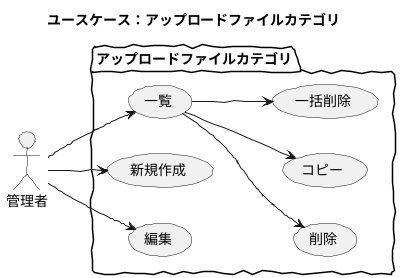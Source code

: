 @startuml

skinparam handwritten true
skinparam backgroundColor white

title ユースケース：アップロードファイルカテゴリ

actor 管理者

package アップロードファイルカテゴリ {
	left to right direction
	管理者 -down-> (一覧)
	(一覧) -down-> (削除)
	(一覧) -down-> (コピー)
	(一覧) -down-> (一括削除)
	管理者 -down-> (新規作成)
	管理者 -down-> (編集)
}


@enduml
